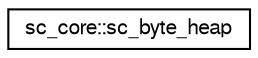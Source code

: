 digraph "Graphical Class Hierarchy"
{
  edge [fontname="FreeSans",fontsize="10",labelfontname="FreeSans",labelfontsize="10"];
  node [fontname="FreeSans",fontsize="10",shape=record];
  rankdir="LR";
  Node0 [label="sc_core::sc_byte_heap",height=0.2,width=0.4,color="black", fillcolor="white", style="filled",URL="$a02124.html"];
}
